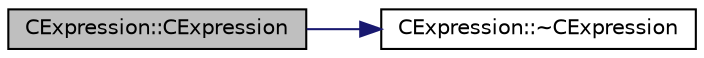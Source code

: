 digraph "CExpression::CExpression"
{
  edge [fontname="Helvetica",fontsize="10",labelfontname="Helvetica",labelfontsize="10"];
  node [fontname="Helvetica",fontsize="10",shape=record];
  rankdir="LR";
  Node1 [label="CExpression::CExpression",height=0.2,width=0.4,color="black", fillcolor="grey75", style="filled", fontcolor="black"];
  Node1 -> Node2 [color="midnightblue",fontsize="10",style="solid",fontname="Helvetica"];
  Node2 [label="CExpression::~CExpression",height=0.2,width=0.4,color="black", fillcolor="white", style="filled",URL="$classCExpression.html#a516cc3ccb67816e86af916d5a422aa2b"];
}
